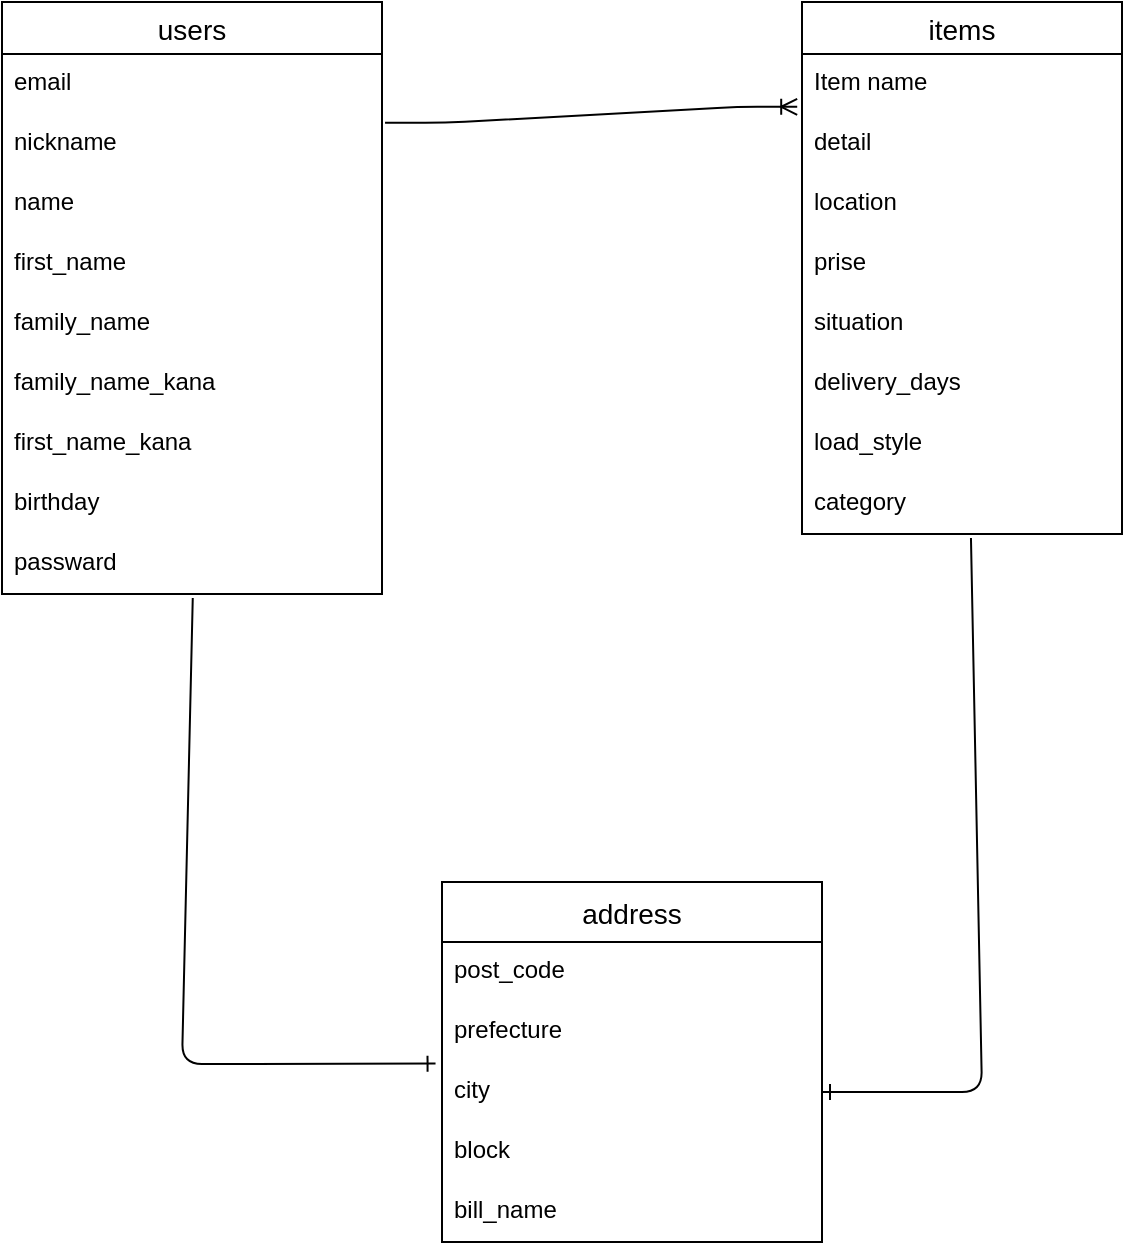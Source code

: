 <mxfile>
    <diagram id="vUAfDDYH80ylygRSDVf_" name="ページ1">
        <mxGraphModel dx="680" dy="978" grid="1" gridSize="10" guides="1" tooltips="1" connect="1" arrows="1" fold="1" page="1" pageScale="1" pageWidth="827" pageHeight="1169" math="0" shadow="0">
            <root>
                <mxCell id="0"/>
                <mxCell id="1" parent="0"/>
                <mxCell id="aNcTtVKggBZiyaW0FNk8-1" value="users" style="swimlane;fontStyle=0;childLayout=stackLayout;horizontal=1;startSize=26;horizontalStack=0;resizeParent=1;resizeParentMax=0;resizeLast=0;collapsible=1;marginBottom=0;align=center;fontSize=14;rounded=0;" vertex="1" parent="1">
                    <mxGeometry x="60" y="80" width="190" height="296" as="geometry"/>
                </mxCell>
                <mxCell id="aNcTtVKggBZiyaW0FNk8-2" value="email" style="text;strokeColor=none;fillColor=none;spacingLeft=4;spacingRight=4;overflow=hidden;rotatable=0;points=[[0,0.5],[1,0.5]];portConstraint=eastwest;fontSize=12;rounded=0;" vertex="1" parent="aNcTtVKggBZiyaW0FNk8-1">
                    <mxGeometry y="26" width="190" height="30" as="geometry"/>
                </mxCell>
                <mxCell id="aNcTtVKggBZiyaW0FNk8-3" value="nickname" style="text;strokeColor=none;fillColor=none;spacingLeft=4;spacingRight=4;overflow=hidden;rotatable=0;points=[[0,0.5],[1,0.5]];portConstraint=eastwest;fontSize=12;rounded=0;" vertex="1" parent="aNcTtVKggBZiyaW0FNk8-1">
                    <mxGeometry y="56" width="190" height="30" as="geometry"/>
                </mxCell>
                <mxCell id="aNcTtVKggBZiyaW0FNk8-21" value="name" style="text;strokeColor=none;fillColor=none;spacingLeft=4;spacingRight=4;overflow=hidden;rotatable=0;points=[[0,0.5],[1,0.5]];portConstraint=eastwest;fontSize=12;glass=0;" vertex="1" parent="aNcTtVKggBZiyaW0FNk8-1">
                    <mxGeometry y="86" width="190" height="30" as="geometry"/>
                </mxCell>
                <mxCell id="aNcTtVKggBZiyaW0FNk8-45" value="first_name" style="text;strokeColor=none;fillColor=none;spacingLeft=4;spacingRight=4;overflow=hidden;rotatable=0;points=[[0,0.5],[1,0.5]];portConstraint=eastwest;fontSize=12;glass=0;" vertex="1" parent="aNcTtVKggBZiyaW0FNk8-1">
                    <mxGeometry y="116" width="190" height="30" as="geometry"/>
                </mxCell>
                <mxCell id="aNcTtVKggBZiyaW0FNk8-46" value="family_name" style="text;strokeColor=none;fillColor=none;spacingLeft=4;spacingRight=4;overflow=hidden;rotatable=0;points=[[0,0.5],[1,0.5]];portConstraint=eastwest;fontSize=12;glass=0;" vertex="1" parent="aNcTtVKggBZiyaW0FNk8-1">
                    <mxGeometry y="146" width="190" height="30" as="geometry"/>
                </mxCell>
                <mxCell id="aNcTtVKggBZiyaW0FNk8-47" value="family_name_kana" style="text;strokeColor=none;fillColor=none;spacingLeft=4;spacingRight=4;overflow=hidden;rotatable=0;points=[[0,0.5],[1,0.5]];portConstraint=eastwest;fontSize=12;glass=0;" vertex="1" parent="aNcTtVKggBZiyaW0FNk8-1">
                    <mxGeometry y="176" width="190" height="30" as="geometry"/>
                </mxCell>
                <mxCell id="aNcTtVKggBZiyaW0FNk8-49" value="first_name_kana" style="text;strokeColor=none;fillColor=none;spacingLeft=4;spacingRight=4;overflow=hidden;rotatable=0;points=[[0,0.5],[1,0.5]];portConstraint=eastwest;fontSize=12;glass=0;" vertex="1" parent="aNcTtVKggBZiyaW0FNk8-1">
                    <mxGeometry y="206" width="190" height="30" as="geometry"/>
                </mxCell>
                <mxCell id="aNcTtVKggBZiyaW0FNk8-22" value="birthday" style="text;strokeColor=none;fillColor=none;spacingLeft=4;spacingRight=4;overflow=hidden;rotatable=0;points=[[0,0.5],[1,0.5]];portConstraint=eastwest;fontSize=12;glass=0;" vertex="1" parent="aNcTtVKggBZiyaW0FNk8-1">
                    <mxGeometry y="236" width="190" height="30" as="geometry"/>
                </mxCell>
                <mxCell id="aNcTtVKggBZiyaW0FNk8-19" value="passward" style="text;strokeColor=none;fillColor=none;spacingLeft=4;spacingRight=4;overflow=hidden;rotatable=0;points=[[0,0.5],[1,0.5]];portConstraint=eastwest;fontSize=12;glass=0;" vertex="1" parent="aNcTtVKggBZiyaW0FNk8-1">
                    <mxGeometry y="266" width="190" height="30" as="geometry"/>
                </mxCell>
                <mxCell id="aNcTtVKggBZiyaW0FNk8-8" value="items" style="swimlane;fontStyle=0;childLayout=stackLayout;horizontal=1;startSize=26;horizontalStack=0;resizeParent=1;resizeParentMax=0;resizeLast=0;collapsible=1;marginBottom=0;align=center;fontSize=14;rounded=0;" vertex="1" parent="1">
                    <mxGeometry x="460" y="80" width="160" height="266" as="geometry"/>
                </mxCell>
                <mxCell id="aNcTtVKggBZiyaW0FNk8-9" value="Item name" style="text;strokeColor=none;fillColor=none;spacingLeft=4;spacingRight=4;overflow=hidden;rotatable=0;points=[[0,0.5],[1,0.5]];portConstraint=eastwest;fontSize=12;rounded=0;" vertex="1" parent="aNcTtVKggBZiyaW0FNk8-8">
                    <mxGeometry y="26" width="160" height="30" as="geometry"/>
                </mxCell>
                <mxCell id="aNcTtVKggBZiyaW0FNk8-23" value="detail" style="text;strokeColor=none;fillColor=none;spacingLeft=4;spacingRight=4;overflow=hidden;rotatable=0;points=[[0,0.5],[1,0.5]];portConstraint=eastwest;fontSize=12;glass=0;" vertex="1" parent="aNcTtVKggBZiyaW0FNk8-8">
                    <mxGeometry y="56" width="160" height="30" as="geometry"/>
                </mxCell>
                <mxCell id="aNcTtVKggBZiyaW0FNk8-37" value="location" style="text;strokeColor=none;fillColor=none;spacingLeft=4;spacingRight=4;overflow=hidden;rotatable=0;points=[[0,0.5],[1,0.5]];portConstraint=eastwest;fontSize=12;glass=0;" vertex="1" parent="aNcTtVKggBZiyaW0FNk8-8">
                    <mxGeometry y="86" width="160" height="30" as="geometry"/>
                </mxCell>
                <mxCell id="aNcTtVKggBZiyaW0FNk8-20" value="prise" style="text;strokeColor=none;fillColor=none;spacingLeft=4;spacingRight=4;overflow=hidden;rotatable=0;points=[[0,0.5],[1,0.5]];portConstraint=eastwest;fontSize=12;glass=0;" vertex="1" parent="aNcTtVKggBZiyaW0FNk8-8">
                    <mxGeometry y="116" width="160" height="30" as="geometry"/>
                </mxCell>
                <mxCell id="aNcTtVKggBZiyaW0FNk8-24" value="situation" style="text;strokeColor=none;fillColor=none;spacingLeft=4;spacingRight=4;overflow=hidden;rotatable=0;points=[[0,0.5],[1,0.5]];portConstraint=eastwest;fontSize=12;glass=0;" vertex="1" parent="aNcTtVKggBZiyaW0FNk8-8">
                    <mxGeometry y="146" width="160" height="30" as="geometry"/>
                </mxCell>
                <mxCell id="aNcTtVKggBZiyaW0FNk8-38" value="delivery_days" style="text;strokeColor=none;fillColor=none;spacingLeft=4;spacingRight=4;overflow=hidden;rotatable=0;points=[[0,0.5],[1,0.5]];portConstraint=eastwest;fontSize=12;glass=0;" vertex="1" parent="aNcTtVKggBZiyaW0FNk8-8">
                    <mxGeometry y="176" width="160" height="30" as="geometry"/>
                </mxCell>
                <mxCell id="aNcTtVKggBZiyaW0FNk8-39" value="load_style" style="text;strokeColor=none;fillColor=none;spacingLeft=4;spacingRight=4;overflow=hidden;rotatable=0;points=[[0,0.5],[1,0.5]];portConstraint=eastwest;fontSize=12;glass=0;" vertex="1" parent="aNcTtVKggBZiyaW0FNk8-8">
                    <mxGeometry y="206" width="160" height="30" as="geometry"/>
                </mxCell>
                <mxCell id="aNcTtVKggBZiyaW0FNk8-44" value="category" style="text;strokeColor=none;fillColor=none;spacingLeft=4;spacingRight=4;overflow=hidden;rotatable=0;points=[[0,0.5],[1,0.5]];portConstraint=eastwest;fontSize=12;glass=0;" vertex="1" parent="aNcTtVKggBZiyaW0FNk8-8">
                    <mxGeometry y="236" width="160" height="30" as="geometry"/>
                </mxCell>
                <mxCell id="aNcTtVKggBZiyaW0FNk8-12" value="address" style="swimlane;fontStyle=0;childLayout=stackLayout;horizontal=1;startSize=30;horizontalStack=0;resizeParent=1;resizeParentMax=0;resizeLast=0;collapsible=1;marginBottom=0;align=center;fontSize=14;rounded=0;glass=0;" vertex="1" parent="1">
                    <mxGeometry x="280" y="520" width="190" height="180" as="geometry"/>
                </mxCell>
                <mxCell id="aNcTtVKggBZiyaW0FNk8-13" value="post_code" style="text;strokeColor=none;fillColor=none;spacingLeft=4;spacingRight=4;overflow=hidden;rotatable=0;points=[[0,0.5],[1,0.5]];portConstraint=eastwest;fontSize=12;rounded=0;" vertex="1" parent="aNcTtVKggBZiyaW0FNk8-12">
                    <mxGeometry y="30" width="190" height="30" as="geometry"/>
                </mxCell>
                <mxCell id="aNcTtVKggBZiyaW0FNk8-14" value="prefecture" style="text;strokeColor=none;fillColor=none;spacingLeft=4;spacingRight=4;overflow=hidden;rotatable=0;points=[[0,0.5],[1,0.5]];portConstraint=eastwest;fontSize=12;rounded=0;" vertex="1" parent="aNcTtVKggBZiyaW0FNk8-12">
                    <mxGeometry y="60" width="190" height="30" as="geometry"/>
                </mxCell>
                <mxCell id="aNcTtVKggBZiyaW0FNk8-15" value="city" style="text;strokeColor=none;fillColor=none;spacingLeft=4;spacingRight=4;overflow=hidden;rotatable=0;points=[[0,0.5],[1,0.5]];portConstraint=eastwest;fontSize=12;rounded=0;" vertex="1" parent="aNcTtVKggBZiyaW0FNk8-12">
                    <mxGeometry y="90" width="190" height="30" as="geometry"/>
                </mxCell>
                <mxCell id="aNcTtVKggBZiyaW0FNk8-26" value="block" style="text;strokeColor=none;fillColor=none;spacingLeft=4;spacingRight=4;overflow=hidden;rotatable=0;points=[[0,0.5],[1,0.5]];portConstraint=eastwest;fontSize=12;glass=0;" vertex="1" parent="aNcTtVKggBZiyaW0FNk8-12">
                    <mxGeometry y="120" width="190" height="30" as="geometry"/>
                </mxCell>
                <mxCell id="aNcTtVKggBZiyaW0FNk8-27" value="bill_name" style="text;strokeColor=none;fillColor=none;spacingLeft=4;spacingRight=4;overflow=hidden;rotatable=0;points=[[0,0.5],[1,0.5]];portConstraint=eastwest;fontSize=12;glass=0;" vertex="1" parent="aNcTtVKggBZiyaW0FNk8-12">
                    <mxGeometry y="150" width="190" height="30" as="geometry"/>
                </mxCell>
                <mxCell id="aNcTtVKggBZiyaW0FNk8-16" value="" style="edgeStyle=entityRelationEdgeStyle;fontSize=12;html=1;endArrow=ERoneToMany;entryX=-0.015;entryY=0.881;entryDx=0;entryDy=0;exitX=1.008;exitY=0.147;exitDx=0;exitDy=0;exitPerimeter=0;entryPerimeter=0;" edge="1" parent="1" source="aNcTtVKggBZiyaW0FNk8-3" target="aNcTtVKggBZiyaW0FNk8-9">
                    <mxGeometry width="100" height="100" relative="1" as="geometry">
                        <mxPoint x="250" y="160" as="sourcePoint"/>
                        <mxPoint x="350" y="60" as="targetPoint"/>
                    </mxGeometry>
                </mxCell>
                <mxCell id="aNcTtVKggBZiyaW0FNk8-31" value="" style="fontSize=12;html=1;endArrow=ERone;endFill=1;entryX=-0.017;entryY=0.027;entryDx=0;entryDy=0;exitX=0.502;exitY=1.067;exitDx=0;exitDy=0;exitPerimeter=0;entryPerimeter=0;" edge="1" parent="1" source="aNcTtVKggBZiyaW0FNk8-19" target="aNcTtVKggBZiyaW0FNk8-15">
                    <mxGeometry width="100" height="100" relative="1" as="geometry">
                        <mxPoint x="155" y="290" as="sourcePoint"/>
                        <mxPoint x="170" y="370" as="targetPoint"/>
                        <Array as="points">
                            <mxPoint x="150" y="611"/>
                        </Array>
                    </mxGeometry>
                </mxCell>
                <mxCell id="aNcTtVKggBZiyaW0FNk8-54" value="" style="fontSize=12;html=1;endArrow=ERone;endFill=1;elbow=vertical;exitX=0.528;exitY=1.067;exitDx=0;exitDy=0;exitPerimeter=0;entryX=1;entryY=0.5;entryDx=0;entryDy=0;" edge="1" parent="1" source="aNcTtVKggBZiyaW0FNk8-44" target="aNcTtVKggBZiyaW0FNk8-15">
                    <mxGeometry width="100" height="100" relative="1" as="geometry">
                        <mxPoint x="510" y="620" as="sourcePoint"/>
                        <mxPoint x="610" y="520" as="targetPoint"/>
                        <Array as="points">
                            <mxPoint x="550" y="625"/>
                        </Array>
                    </mxGeometry>
                </mxCell>
            </root>
        </mxGraphModel>
    </diagram>
</mxfile>